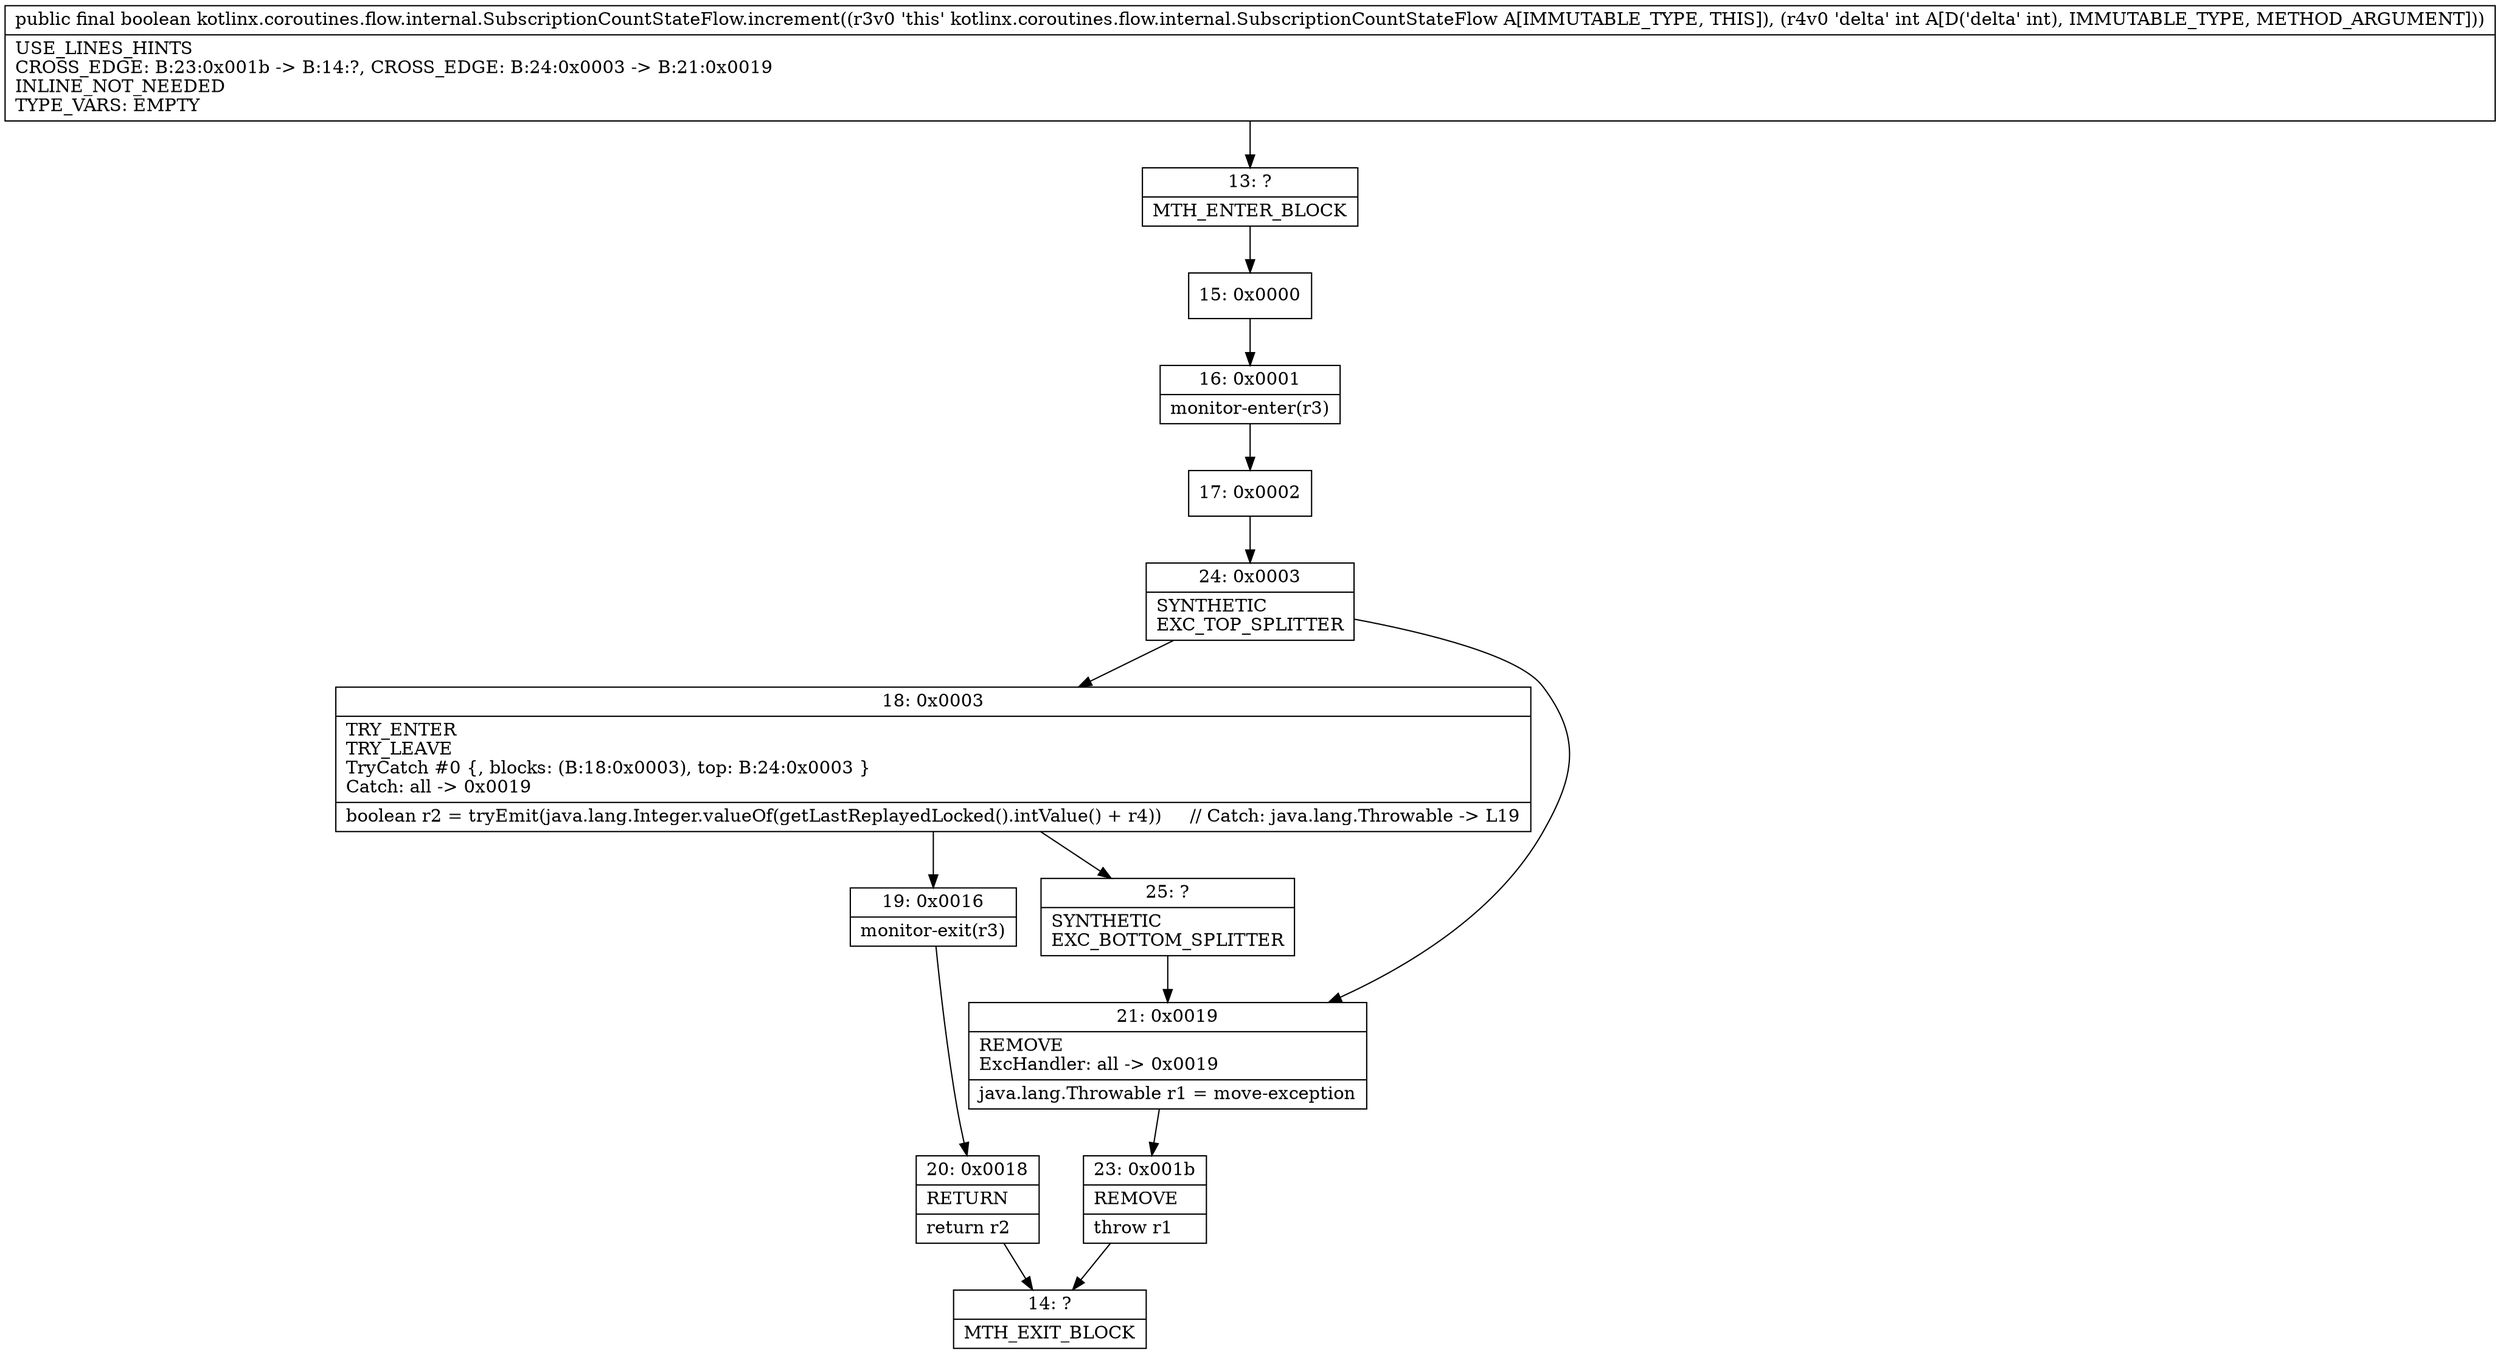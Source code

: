 digraph "CFG forkotlinx.coroutines.flow.internal.SubscriptionCountStateFlow.increment(I)Z" {
Node_13 [shape=record,label="{13\:\ ?|MTH_ENTER_BLOCK\l}"];
Node_15 [shape=record,label="{15\:\ 0x0000}"];
Node_16 [shape=record,label="{16\:\ 0x0001|monitor\-enter(r3)\l}"];
Node_17 [shape=record,label="{17\:\ 0x0002}"];
Node_24 [shape=record,label="{24\:\ 0x0003|SYNTHETIC\lEXC_TOP_SPLITTER\l}"];
Node_18 [shape=record,label="{18\:\ 0x0003|TRY_ENTER\lTRY_LEAVE\lTryCatch #0 \{, blocks: (B:18:0x0003), top: B:24:0x0003 \}\lCatch: all \-\> 0x0019\l|boolean r2 = tryEmit(java.lang.Integer.valueOf(getLastReplayedLocked().intValue() + r4))     \/\/ Catch: java.lang.Throwable \-\> L19\l}"];
Node_19 [shape=record,label="{19\:\ 0x0016|monitor\-exit(r3)\l}"];
Node_20 [shape=record,label="{20\:\ 0x0018|RETURN\l|return r2\l}"];
Node_14 [shape=record,label="{14\:\ ?|MTH_EXIT_BLOCK\l}"];
Node_25 [shape=record,label="{25\:\ ?|SYNTHETIC\lEXC_BOTTOM_SPLITTER\l}"];
Node_21 [shape=record,label="{21\:\ 0x0019|REMOVE\lExcHandler: all \-\> 0x0019\l|java.lang.Throwable r1 = move\-exception\l}"];
Node_23 [shape=record,label="{23\:\ 0x001b|REMOVE\l|throw r1\l}"];
MethodNode[shape=record,label="{public final boolean kotlinx.coroutines.flow.internal.SubscriptionCountStateFlow.increment((r3v0 'this' kotlinx.coroutines.flow.internal.SubscriptionCountStateFlow A[IMMUTABLE_TYPE, THIS]), (r4v0 'delta' int A[D('delta' int), IMMUTABLE_TYPE, METHOD_ARGUMENT]))  | USE_LINES_HINTS\lCROSS_EDGE: B:23:0x001b \-\> B:14:?, CROSS_EDGE: B:24:0x0003 \-\> B:21:0x0019\lINLINE_NOT_NEEDED\lTYPE_VARS: EMPTY\l}"];
MethodNode -> Node_13;Node_13 -> Node_15;
Node_15 -> Node_16;
Node_16 -> Node_17;
Node_17 -> Node_24;
Node_24 -> Node_18;
Node_24 -> Node_21;
Node_18 -> Node_19;
Node_18 -> Node_25;
Node_19 -> Node_20;
Node_20 -> Node_14;
Node_25 -> Node_21;
Node_21 -> Node_23;
Node_23 -> Node_14;
}

